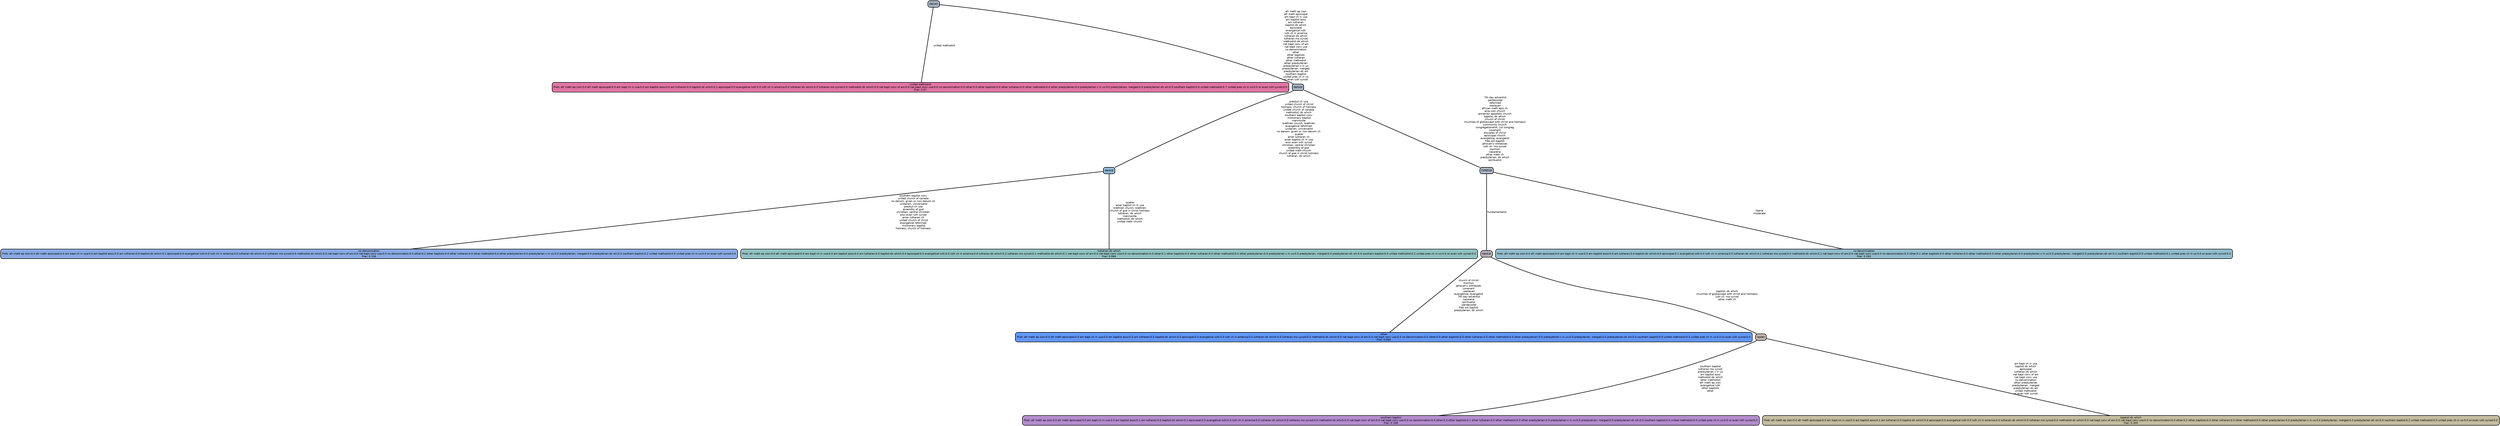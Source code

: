 graph Tree {
node [shape=box, style="filled, rounded",color="black",penwidth="3",fontcolor="black",                 fontname=helvetica] ;
graph [ranksep="0 equally", splines=straight,                 bgcolor=transparent, dpi=200] ;
edge [fontname=helvetica, color=black] ;
0 [label="united methodist
Prob: afr meth ep zion:0.0 afr meth episcopal:0.0 am bapt ch in usa:0.0 am baptist asso:0.0 am lutheran:0.0 baptist-dk which:0.1 episcopal:0.0 evangelical luth:0.0 luth ch in america:0.0 lutheran-dk which:0.0 lutheran-mo synod:0.0 methodist-dk which:0.0 nat bapt conv of am:0.0 nat bapt conv usa:0.0 no denomination:0.0 other:0.0 other baptists:0.0 other lutheran:0.0 other methodist:0.0 other presbyterian:0.0 presbyterian c in us:0.0 presbyterian, merged:0.0 presbyterian-dk wh:0.0 southern baptist:0.0 united methodist:0.7 united pres ch in us:0.0 wi evan luth synod:0.0
Frac: 0.07", fillcolor="#e074a3"] ;
1 [label="denom", fillcolor="#a5aebf"] ;
2 [label="no denomination
Prob: afr meth ep zion:0.0 afr meth episcopal:0.0 am bapt ch in usa:0.0 am baptist asso:0.0 am lutheran:0.0 baptist-dk which:0.1 episcopal:0.0 evangelical luth:0.0 luth ch in america:0.0 lutheran-dk which:0.0 lutheran-mo synod:0.0 methodist-dk which:0.0 nat bapt conv of am:0.0 nat bapt conv usa:0.0 no denomination:0.4 other:0.2 other baptists:0.0 other lutheran:0.0 other methodist:0.0 other presbyterian:0.0 presbyterian c in us:0.0 presbyterian, merged:0.0 presbyterian-dk wh:0.0 southern baptist:0.2 united methodist:0.0 united pres ch in us:0.0 wi evan luth synod:0.0
Frac: 0.106", fillcolor="#89aae2"] ;
3 [label="denkid", fillcolor="#8db4d3"] ;
4 [label="lutheran-dk which
Prob: afr meth ep zion:0.0 afr meth episcopal:0.0 am bapt ch in usa:0.0 am baptist asso:0.0 am lutheran:0.0 baptist-dk which:0.0 episcopal:0.0 evangelical luth:0.0 luth ch in america:0.0 lutheran-dk which:0.2 lutheran-mo synod:0.1 methodist-dk which:0.1 nat bapt conv of am:0.0 nat bapt conv usa:0.0 no denomination:0.0 other:0.1 other baptists:0.0 other lutheran:0.0 other methodist:0.0 other presbyterian:0.0 presbyterian c in us:0.0 presbyterian, merged:0.0 presbyterian-dk wh:0.0 southern baptist:0.0 united methodist:0.2 united pres ch in us:0.0 wi evan luth synod:0.0
Frac: 0.084", fillcolor="#92c1c1"] ;
5 [label="denkid", fillcolor="#a1b2c1"] ;
6 [label="other
Prob: afr meth ep zion:0.0 afr meth episcopal:0.0 am bapt ch in usa:0.0 am baptist asso:0.0 am lutheran:0.0 baptist-dk which:0.0 episcopal:0.0 evangelical luth:0.0 luth ch in america:0.0 lutheran-dk which:0.0 lutheran-mo synod:0.0 methodist-dk which:0.0 nat bapt conv of am:0.0 nat bapt conv usa:0.0 no denomination:0.0 other:0.9 other baptists:0.0 other lutheran:0.0 other methodist:0.0 other presbyterian:0.0 presbyterian c in us:0.0 presbyterian, merged:0.0 presbyterian-dk wh:0.0 southern baptist:0.0 united methodist:0.0 united pres ch in us:0.0 wi evan luth synod:0.0
Frac: 0.064", fillcolor="#6296f8"] ;
7 [label="denkid", fillcolor="#b2abb4"] ;
8 [label="southern baptist
Prob: afr meth ep zion:0.0 afr meth episcopal:0.0 am bapt ch in usa:0.0 am baptist asso:0.1 am lutheran:0.0 baptist-dk which:0.1 episcopal:0.0 evangelical luth:0.0 luth ch in america:0.0 lutheran-dk which:0.0 lutheran-mo synod:0.0 methodist-dk which:0.0 nat bapt conv of am:0.0 nat bapt conv usa:0.0 no denomination:0.0 other:0.3 other baptists:0.1 other lutheran:0.0 other methodist:0.0 other presbyterian:0.0 presbyterian c in us:0.0 presbyterian, merged:0.0 presbyterian-dk wh:0.0 southern baptist:0.4 united methodist:0.0 united pres ch in us:0.0 wi evan luth synod:0.0
Frac: 0.108", fillcolor="#b38bcd"] ;
9 [label="spden", fillcolor="#beafaa"] ;
10 [label="baptist-dk which
Prob: afr meth ep zion:0.0 afr meth episcopal:0.0 am bapt ch in usa:0.0 am baptist asso:0.1 am lutheran:0.0 baptist-dk which:0.4 episcopal:0.0 evangelical luth:0.0 luth ch in america:0.0 lutheran-dk which:0.0 lutheran-mo synod:0.0 methodist-dk which:0.0 nat bapt conv of am:0.0 nat bapt conv usa:0.0 no denomination:0.0 other:0.2 other baptists:0.0 other lutheran:0.0 other methodist:0.0 other presbyterian:0.0 presbyterian c in us:0.0 presbyterian, merged:0.0 presbyterian-dk wh:0.0 southern baptist:0.2 united methodist:0.0 united pres ch in us:0.0 wi evan luth synod:0.0
Frac: 0.305", fillcolor="#c2bb9d"] ;
11 [label="FUND16", fillcolor="#a6b1bd"] ;
12 [label="no denomination
Prob: afr meth ep zion:0.0 afr meth episcopal:0.0 am bapt ch in usa:0.0 am baptist asso:0.0 am lutheran:0.0 baptist-dk which:0.0 episcopal:0.1 evangelical luth:0.0 luth ch in america:0.0 lutheran-dk which:0.1 lutheran-mo synod:0.0 methodist-dk which:0.1 nat bapt conv of am:0.0 nat bapt conv usa:0.0 no denomination:0.3 other:0.1 other baptists:0.0 other lutheran:0.0 other methodist:0.0 other presbyterian:0.0 presbyterian c in us:0.0 presbyterian, merged:0.0 presbyterian-dk wh:0.1 southern baptist:0.0 united methodist:0.1 united pres ch in us:0.0 wi evan luth synod:0.0
Frac: 0.263", fillcolor="#91bccc"] ;
1 -- 0 [label=" united methodist",penwidth=3] ;
1 -- 5 [label=" afr meth ep zion\n afr meth episcopal\n am bapt ch in usa\n am baptist asso\n am lutheran\n baptist-dk which\n episcopal\n evangelical luth\n luth ch in america\n lutheran-dk which\n lutheran-mo synod\n methodist-dk which\n nat bapt conv of am\n nat bapt conv usa\n no denomination\n other\n other baptists\n other lutheran\n other methodist\n other presbyterian\n presbyterian c in us\n presbyterian, merged\n presbyterian-dk wh\n southern baptist\n united pres ch in us\n wi evan luth synod",penwidth=3] ;
3 -- 2 [label=" southern baptist conv\n united church of canada\n no denom. given or non-denom ch\n  unitarian, universalist\n presbyt ch usa\n assembly of god\n christian; central christian\n wisc evan luth synod\n amer lutheran ch\n  united church of christ\n evangelical reformed\n  missionary baptist\n holiness; church of holiness",penwidth=3] ;
3 -- 4 [label="  quaker\n amer baptist ch in usa\n brethren church, brethren\n church of god in christ holiness\n lutheran, dk which\n mennonite\n methodist, dk which\n united meth church",penwidth=3] ;
5 -- 3 [label=" presbyt ch usa\n  united church of christ\n holiness; church of holiness\n united church of canada\n methodist, dk which\n southern baptist conv\n  missionary baptist\n mennonite\n brethren church, brethren\n evangelical reformed\n  unitarian, universalist\n no denom. given or non-denom ch\n  quaker\n amer lutheran ch\n amer baptist ch in usa\n wisc evan luth synod\n christian; central christian\n assembly of god\n united meth church\n church of god in christ holiness\n lutheran, dk which",penwidth=3] ;
5 -- 11 [label="  7th day adventist\n  pentecostal\n  reformed\n  wesleyan\n african meth epis ch\n ame zion church\n armenian apostolic church\n baptist, dk which\n church of christ\n churches of god(except with christ and holiness)\n community church\n congregationalist, 1st congreg\n covenant\n disciples of christ\n episcopal church\n evangelical, evangelist\n free will baptist\n jehovah's witnesses\n luth ch--mo synod\n mormon\n nazarene\n other meth ch\n presbyterian, dk which\n spiritualist",penwidth=3] ;
7 -- 6 [label=" church of christ\n mormon\n jehovah's witnesses\n covenant\n  wesleyan\n evangelical, evangelist\n  7th day adventist\n nazarene\n spiritualist\n  pentecostal\n free will baptist\n presbyterian, dk which",penwidth=3] ;
7 -- 9 [label=" baptist, dk which\n churches of god(except with christ and holiness)\n luth ch--mo synod\n other meth ch",penwidth=3] ;
9 -- 8 [label=" southern baptist\n lutheran-mo synod\n presbyterian c in us\n am baptist asso\n methodist-dk which\n other methodist\n afr meth ep zion\n evangelical luth\n other baptists\n other",penwidth=3] ;
9 -- 10 [label=" am bapt ch in usa\n baptist-dk which\n episcopal\n lutheran-dk which\n nat bapt conv of am\n nat bapt conv usa\n no denomination\n other presbyterian\n presbyterian, merged\n presbyterian-dk wh\n united methodist\n wi evan luth synod",penwidth=3] ;
11 -- 7 [label=" fundamentalist",penwidth=3] ;
11 -- 12 [label=" liberal\n moderate",penwidth=3] ;
{rank = same;}}